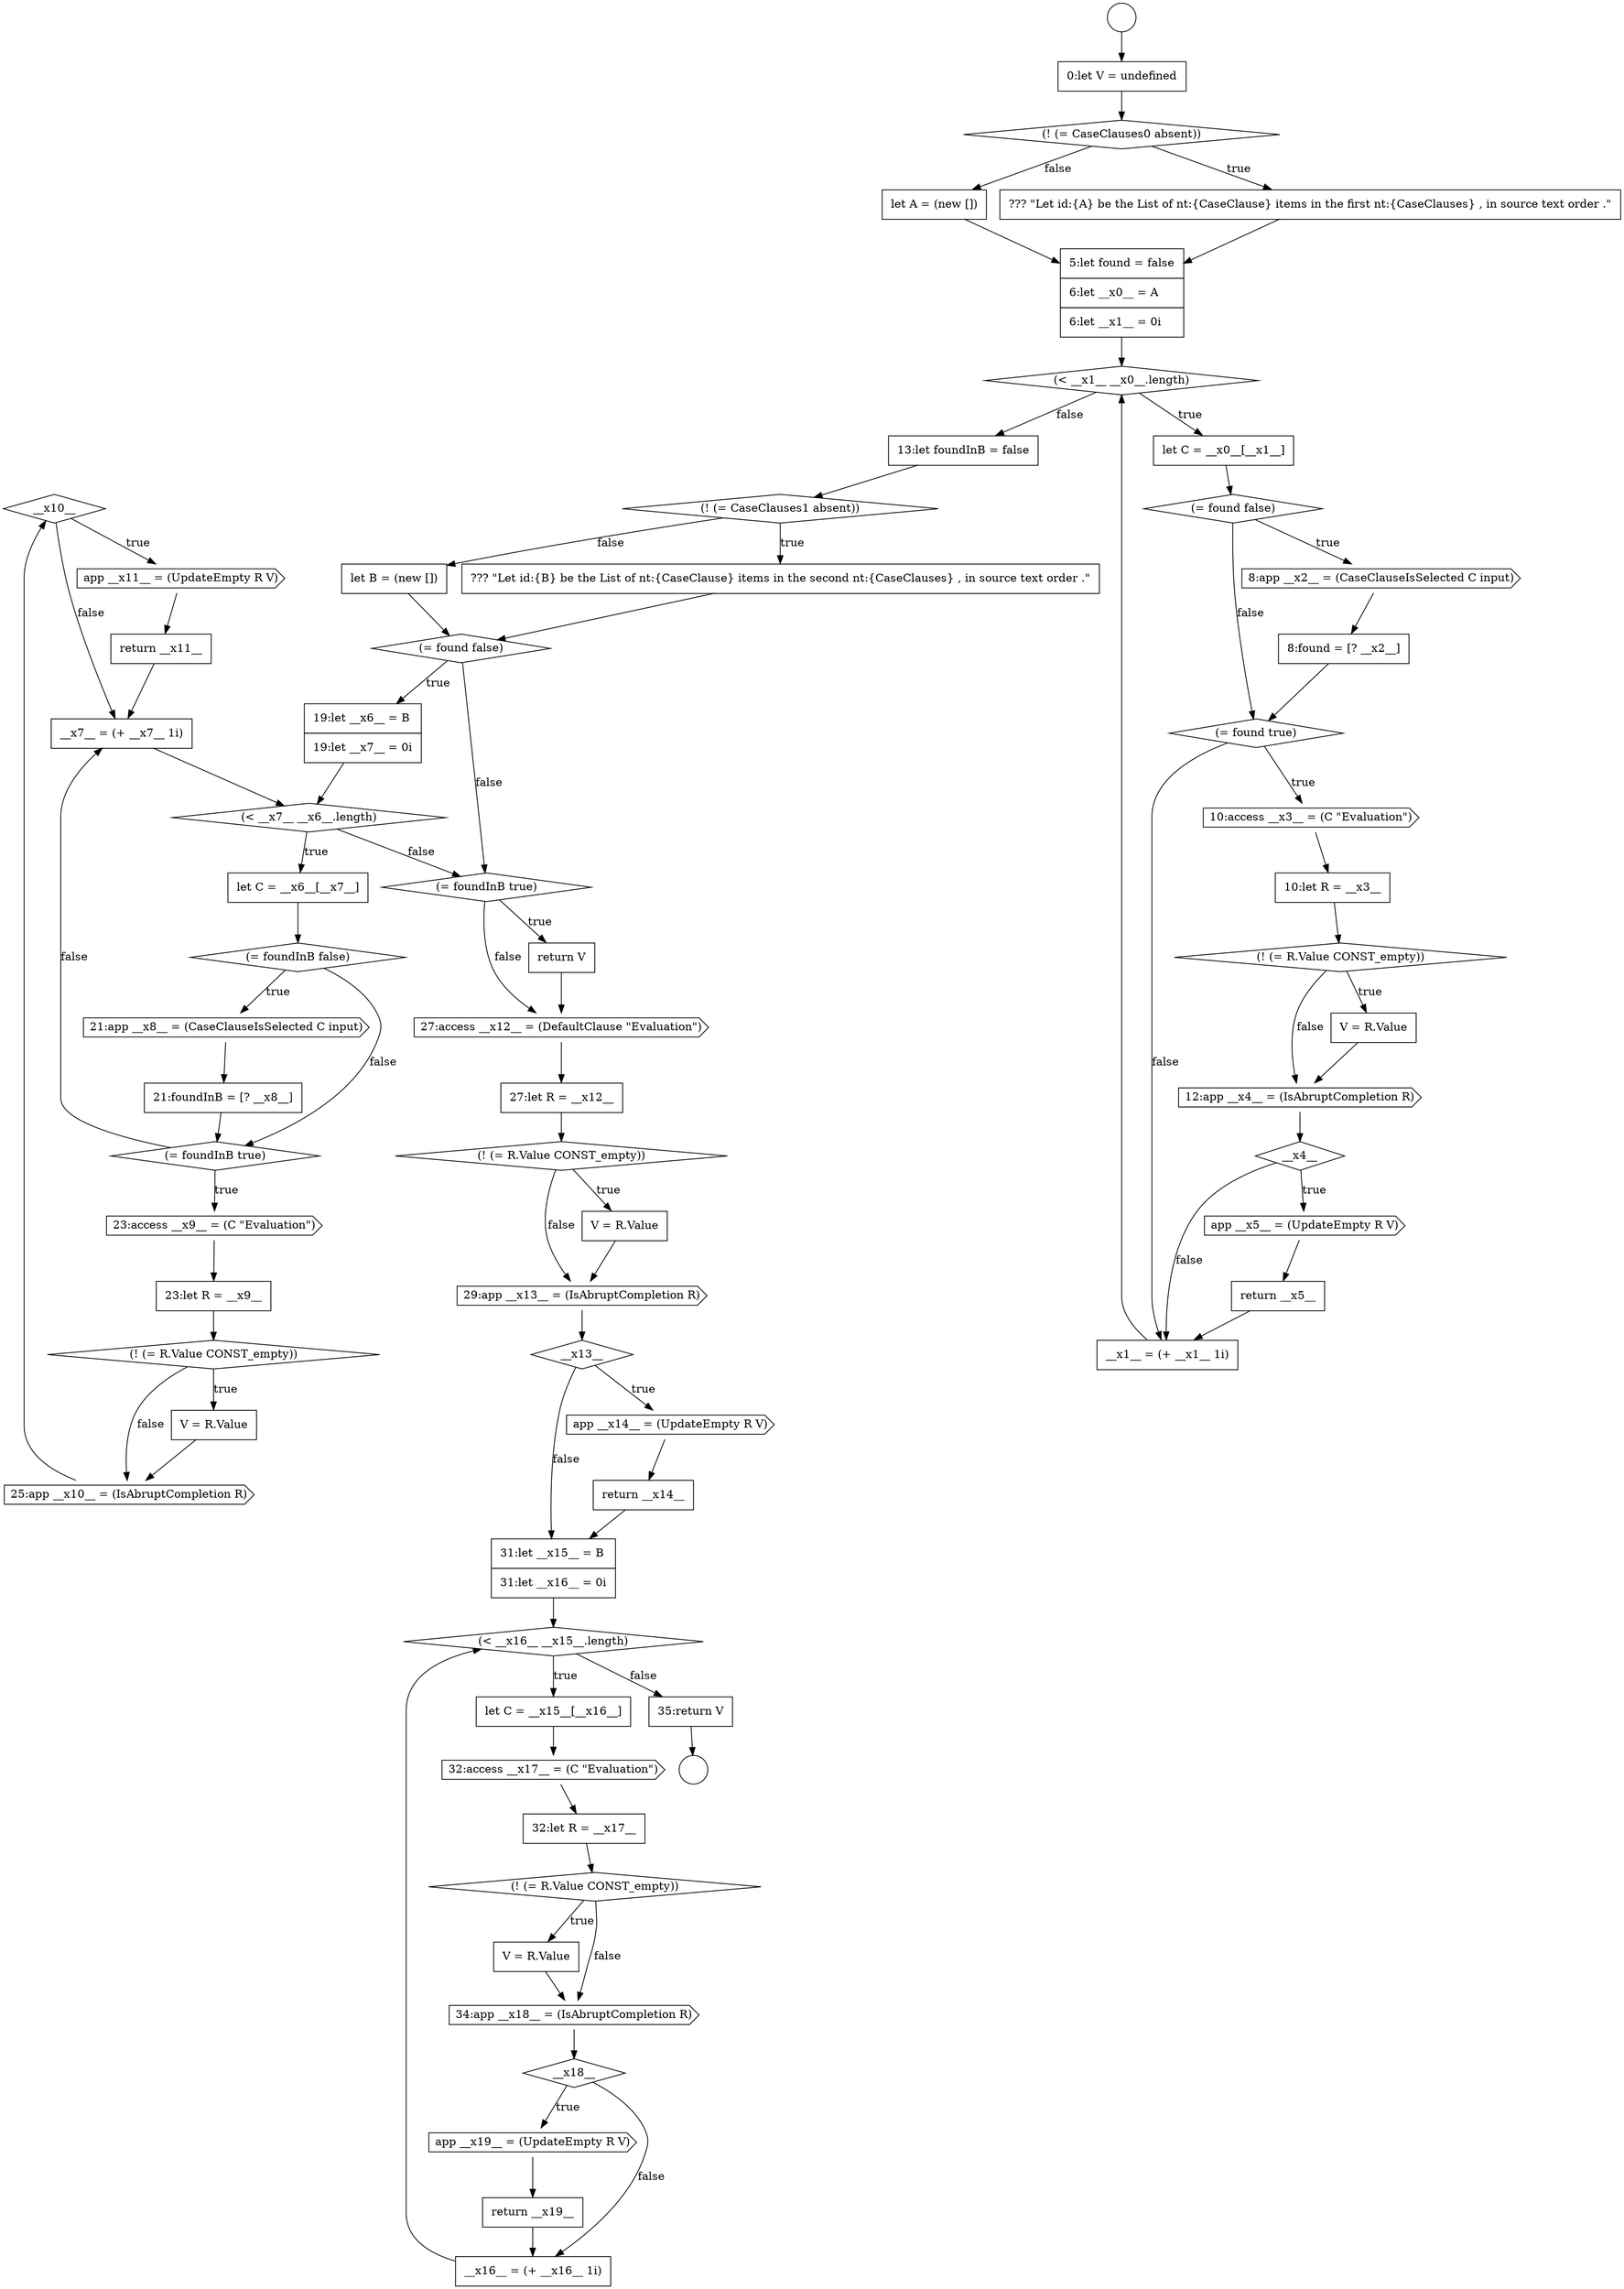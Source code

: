 digraph {
  node8430 [shape=diamond, label=<<font color="black">__x10__</font>> color="black" fillcolor="white" style=filled]
  node8426 [shape=none, margin=0, label=<<font color="black">
    <table border="0" cellborder="1" cellspacing="0" cellpadding="10">
      <tr><td align="left">23:let R = __x9__</td></tr>
    </table>
  </font>> color="black" fillcolor="white" style=filled]
  node8403 [shape=diamond, label=<<font color="black">(= found true)</font>> color="black" fillcolor="white" style=filled]
  node8407 [shape=none, margin=0, label=<<font color="black">
    <table border="0" cellborder="1" cellspacing="0" cellpadding="10">
      <tr><td align="left">V = R.Value</td></tr>
    </table>
  </font>> color="black" fillcolor="white" style=filled]
  node8404 [shape=cds, label=<<font color="black">10:access __x3__ = (C &quot;Evaluation&quot;)</font>> color="black" fillcolor="white" style=filled]
  node8432 [shape=none, margin=0, label=<<font color="black">
    <table border="0" cellborder="1" cellspacing="0" cellpadding="10">
      <tr><td align="left">return __x11__</td></tr>
    </table>
  </font>> color="black" fillcolor="white" style=filled]
  node8413 [shape=none, margin=0, label=<<font color="black">
    <table border="0" cellborder="1" cellspacing="0" cellpadding="10">
      <tr><td align="left">13:let foundInB = false</td></tr>
    </table>
  </font>> color="black" fillcolor="white" style=filled]
  node8409 [shape=diamond, label=<<font color="black">__x4__</font>> color="black" fillcolor="white" style=filled]
  node8412 [shape=none, margin=0, label=<<font color="black">
    <table border="0" cellborder="1" cellspacing="0" cellpadding="10">
      <tr><td align="left">__x1__ = (+ __x1__ 1i)</td></tr>
    </table>
  </font>> color="black" fillcolor="white" style=filled]
  node8405 [shape=none, margin=0, label=<<font color="black">
    <table border="0" cellborder="1" cellspacing="0" cellpadding="10">
      <tr><td align="left">10:let R = __x3__</td></tr>
    </table>
  </font>> color="black" fillcolor="white" style=filled]
  node8398 [shape=diamond, label=<<font color="black">(&lt; __x1__ __x0__.length)</font>> color="black" fillcolor="white" style=filled]
  node8415 [shape=none, margin=0, label=<<font color="black">
    <table border="0" cellborder="1" cellspacing="0" cellpadding="10">
      <tr><td align="left">??? &quot;Let id:{B} be the List of nt:{CaseClause} items in the second nt:{CaseClauses} , in source text order .&quot;</td></tr>
    </table>
  </font>> color="black" fillcolor="white" style=filled]
  node8417 [shape=diamond, label=<<font color="black">(= found false)</font>> color="black" fillcolor="white" style=filled]
  node8450 [shape=none, margin=0, label=<<font color="black">
    <table border="0" cellborder="1" cellspacing="0" cellpadding="10">
      <tr><td align="left">V = R.Value</td></tr>
    </table>
  </font>> color="black" fillcolor="white" style=filled]
  node8434 [shape=diamond, label=<<font color="black">(= foundInB true)</font>> color="black" fillcolor="white" style=filled]
  node8402 [shape=none, margin=0, label=<<font color="black">
    <table border="0" cellborder="1" cellspacing="0" cellpadding="10">
      <tr><td align="left">8:found = [? __x2__]</td></tr>
    </table>
  </font>> color="black" fillcolor="white" style=filled]
  node8447 [shape=cds, label=<<font color="black">32:access __x17__ = (C &quot;Evaluation&quot;)</font>> color="black" fillcolor="white" style=filled]
  node8394 [shape=diamond, label=<<font color="black">(! (= CaseClauses0 absent))</font>> color="black" fillcolor="white" style=filled]
  node8416 [shape=none, margin=0, label=<<font color="black">
    <table border="0" cellborder="1" cellspacing="0" cellpadding="10">
      <tr><td align="left">let B = (new [])</td></tr>
    </table>
  </font>> color="black" fillcolor="white" style=filled]
  node8411 [shape=none, margin=0, label=<<font color="black">
    <table border="0" cellborder="1" cellspacing="0" cellpadding="10">
      <tr><td align="left">return __x5__</td></tr>
    </table>
  </font>> color="black" fillcolor="white" style=filled]
  node8438 [shape=diamond, label=<<font color="black">(! (= R.Value CONST_empty))</font>> color="black" fillcolor="white" style=filled]
  node8454 [shape=none, margin=0, label=<<font color="black">
    <table border="0" cellborder="1" cellspacing="0" cellpadding="10">
      <tr><td align="left">return __x19__</td></tr>
    </table>
  </font>> color="black" fillcolor="white" style=filled]
  node8406 [shape=diamond, label=<<font color="black">(! (= R.Value CONST_empty))</font>> color="black" fillcolor="white" style=filled]
  node8443 [shape=none, margin=0, label=<<font color="black">
    <table border="0" cellborder="1" cellspacing="0" cellpadding="10">
      <tr><td align="left">return __x14__</td></tr>
    </table>
  </font>> color="black" fillcolor="white" style=filled]
  node8421 [shape=diamond, label=<<font color="black">(= foundInB false)</font>> color="black" fillcolor="white" style=filled]
  node8418 [shape=none, margin=0, label=<<font color="black">
    <table border="0" cellborder="1" cellspacing="0" cellpadding="10">
      <tr><td align="left">19:let __x6__ = B</td></tr>
      <tr><td align="left">19:let __x7__ = 0i</td></tr>
    </table>
  </font>> color="black" fillcolor="white" style=filled]
  node8397 [shape=none, margin=0, label=<<font color="black">
    <table border="0" cellborder="1" cellspacing="0" cellpadding="10">
      <tr><td align="left">5:let found = false</td></tr>
      <tr><td align="left">6:let __x0__ = A</td></tr>
      <tr><td align="left">6:let __x1__ = 0i</td></tr>
    </table>
  </font>> color="black" fillcolor="white" style=filled]
  node8446 [shape=none, margin=0, label=<<font color="black">
    <table border="0" cellborder="1" cellspacing="0" cellpadding="10">
      <tr><td align="left">let C = __x15__[__x16__]</td></tr>
    </table>
  </font>> color="black" fillcolor="white" style=filled]
  node8414 [shape=diamond, label=<<font color="black">(! (= CaseClauses1 absent))</font>> color="black" fillcolor="white" style=filled]
  node8435 [shape=none, margin=0, label=<<font color="black">
    <table border="0" cellborder="1" cellspacing="0" cellpadding="10">
      <tr><td align="left">return V</td></tr>
    </table>
  </font>> color="black" fillcolor="white" style=filled]
  node8451 [shape=cds, label=<<font color="black">34:app __x18__ = (IsAbruptCompletion R)</font>> color="black" fillcolor="white" style=filled]
  node8429 [shape=cds, label=<<font color="black">25:app __x10__ = (IsAbruptCompletion R)</font>> color="black" fillcolor="white" style=filled]
  node8442 [shape=cds, label=<<font color="black">app __x14__ = (UpdateEmpty R V)</font>> color="black" fillcolor="white" style=filled]
  node8410 [shape=cds, label=<<font color="black">app __x5__ = (UpdateEmpty R V)</font>> color="black" fillcolor="white" style=filled]
  node8439 [shape=none, margin=0, label=<<font color="black">
    <table border="0" cellborder="1" cellspacing="0" cellpadding="10">
      <tr><td align="left">V = R.Value</td></tr>
    </table>
  </font>> color="black" fillcolor="white" style=filled]
  node8455 [shape=none, margin=0, label=<<font color="black">
    <table border="0" cellborder="1" cellspacing="0" cellpadding="10">
      <tr><td align="left">__x16__ = (+ __x16__ 1i)</td></tr>
    </table>
  </font>> color="black" fillcolor="white" style=filled]
  node8425 [shape=cds, label=<<font color="black">23:access __x9__ = (C &quot;Evaluation&quot;)</font>> color="black" fillcolor="white" style=filled]
  node8422 [shape=cds, label=<<font color="black">21:app __x8__ = (CaseClauseIsSelected C input)</font>> color="black" fillcolor="white" style=filled]
  node8393 [shape=none, margin=0, label=<<font color="black">
    <table border="0" cellborder="1" cellspacing="0" cellpadding="10">
      <tr><td align="left">0:let V = undefined</td></tr>
    </table>
  </font>> color="black" fillcolor="white" style=filled]
  node8408 [shape=cds, label=<<font color="black">12:app __x4__ = (IsAbruptCompletion R)</font>> color="black" fillcolor="white" style=filled]
  node8452 [shape=diamond, label=<<font color="black">__x18__</font>> color="black" fillcolor="white" style=filled]
  node8445 [shape=diamond, label=<<font color="black">(&lt; __x16__ __x15__.length)</font>> color="black" fillcolor="white" style=filled]
  node8419 [shape=diamond, label=<<font color="black">(&lt; __x7__ __x6__.length)</font>> color="black" fillcolor="white" style=filled]
  node8436 [shape=cds, label=<<font color="black">27:access __x12__ = (DefaultClause &quot;Evaluation&quot;)</font>> color="black" fillcolor="white" style=filled]
  node8423 [shape=none, margin=0, label=<<font color="black">
    <table border="0" cellborder="1" cellspacing="0" cellpadding="10">
      <tr><td align="left">21:foundInB = [? __x8__]</td></tr>
    </table>
  </font>> color="black" fillcolor="white" style=filled]
  node8440 [shape=cds, label=<<font color="black">29:app __x13__ = (IsAbruptCompletion R)</font>> color="black" fillcolor="white" style=filled]
  node8456 [shape=none, margin=0, label=<<font color="black">
    <table border="0" cellborder="1" cellspacing="0" cellpadding="10">
      <tr><td align="left">35:return V</td></tr>
    </table>
  </font>> color="black" fillcolor="white" style=filled]
  node8441 [shape=diamond, label=<<font color="black">__x13__</font>> color="black" fillcolor="white" style=filled]
  node8396 [shape=none, margin=0, label=<<font color="black">
    <table border="0" cellborder="1" cellspacing="0" cellpadding="10">
      <tr><td align="left">let A = (new [])</td></tr>
    </table>
  </font>> color="black" fillcolor="white" style=filled]
  node8428 [shape=none, margin=0, label=<<font color="black">
    <table border="0" cellborder="1" cellspacing="0" cellpadding="10">
      <tr><td align="left">V = R.Value</td></tr>
    </table>
  </font>> color="black" fillcolor="white" style=filled]
  node8391 [shape=circle label=" " color="black" fillcolor="white" style=filled]
  node8448 [shape=none, margin=0, label=<<font color="black">
    <table border="0" cellborder="1" cellspacing="0" cellpadding="10">
      <tr><td align="left">32:let R = __x17__</td></tr>
    </table>
  </font>> color="black" fillcolor="white" style=filled]
  node8449 [shape=diamond, label=<<font color="black">(! (= R.Value CONST_empty))</font>> color="black" fillcolor="white" style=filled]
  node8433 [shape=none, margin=0, label=<<font color="black">
    <table border="0" cellborder="1" cellspacing="0" cellpadding="10">
      <tr><td align="left">__x7__ = (+ __x7__ 1i)</td></tr>
    </table>
  </font>> color="black" fillcolor="white" style=filled]
  node8431 [shape=cds, label=<<font color="black">app __x11__ = (UpdateEmpty R V)</font>> color="black" fillcolor="white" style=filled]
  node8392 [shape=circle label=" " color="black" fillcolor="white" style=filled]
  node8401 [shape=cds, label=<<font color="black">8:app __x2__ = (CaseClauseIsSelected C input)</font>> color="black" fillcolor="white" style=filled]
  node8420 [shape=none, margin=0, label=<<font color="black">
    <table border="0" cellborder="1" cellspacing="0" cellpadding="10">
      <tr><td align="left">let C = __x6__[__x7__]</td></tr>
    </table>
  </font>> color="black" fillcolor="white" style=filled]
  node8399 [shape=none, margin=0, label=<<font color="black">
    <table border="0" cellborder="1" cellspacing="0" cellpadding="10">
      <tr><td align="left">let C = __x0__[__x1__]</td></tr>
    </table>
  </font>> color="black" fillcolor="white" style=filled]
  node8400 [shape=diamond, label=<<font color="black">(= found false)</font>> color="black" fillcolor="white" style=filled]
  node8424 [shape=diamond, label=<<font color="black">(= foundInB true)</font>> color="black" fillcolor="white" style=filled]
  node8395 [shape=none, margin=0, label=<<font color="black">
    <table border="0" cellborder="1" cellspacing="0" cellpadding="10">
      <tr><td align="left">??? &quot;Let id:{A} be the List of nt:{CaseClause} items in the first nt:{CaseClauses} , in source text order .&quot;</td></tr>
    </table>
  </font>> color="black" fillcolor="white" style=filled]
  node8444 [shape=none, margin=0, label=<<font color="black">
    <table border="0" cellborder="1" cellspacing="0" cellpadding="10">
      <tr><td align="left">31:let __x15__ = B</td></tr>
      <tr><td align="left">31:let __x16__ = 0i</td></tr>
    </table>
  </font>> color="black" fillcolor="white" style=filled]
  node8437 [shape=none, margin=0, label=<<font color="black">
    <table border="0" cellborder="1" cellspacing="0" cellpadding="10">
      <tr><td align="left">27:let R = __x12__</td></tr>
    </table>
  </font>> color="black" fillcolor="white" style=filled]
  node8453 [shape=cds, label=<<font color="black">app __x19__ = (UpdateEmpty R V)</font>> color="black" fillcolor="white" style=filled]
  node8427 [shape=diamond, label=<<font color="black">(! (= R.Value CONST_empty))</font>> color="black" fillcolor="white" style=filled]
  node8416 -> node8417 [ color="black"]
  node8442 -> node8443 [ color="black"]
  node8441 -> node8442 [label=<<font color="black">true</font>> color="black"]
  node8441 -> node8444 [label=<<font color="black">false</font>> color="black"]
  node8420 -> node8421 [ color="black"]
  node8446 -> node8447 [ color="black"]
  node8456 -> node8392 [ color="black"]
  node8428 -> node8429 [ color="black"]
  node8450 -> node8451 [ color="black"]
  node8437 -> node8438 [ color="black"]
  node8444 -> node8445 [ color="black"]
  node8408 -> node8409 [ color="black"]
  node8399 -> node8400 [ color="black"]
  node8449 -> node8450 [label=<<font color="black">true</font>> color="black"]
  node8449 -> node8451 [label=<<font color="black">false</font>> color="black"]
  node8411 -> node8412 [ color="black"]
  node8452 -> node8453 [label=<<font color="black">true</font>> color="black"]
  node8452 -> node8455 [label=<<font color="black">false</font>> color="black"]
  node8427 -> node8428 [label=<<font color="black">true</font>> color="black"]
  node8427 -> node8429 [label=<<font color="black">false</font>> color="black"]
  node8443 -> node8444 [ color="black"]
  node8425 -> node8426 [ color="black"]
  node8393 -> node8394 [ color="black"]
  node8413 -> node8414 [ color="black"]
  node8391 -> node8393 [ color="black"]
  node8405 -> node8406 [ color="black"]
  node8438 -> node8439 [label=<<font color="black">true</font>> color="black"]
  node8438 -> node8440 [label=<<font color="black">false</font>> color="black"]
  node8433 -> node8419 [ color="black"]
  node8412 -> node8398 [ color="black"]
  node8410 -> node8411 [ color="black"]
  node8397 -> node8398 [ color="black"]
  node8430 -> node8431 [label=<<font color="black">true</font>> color="black"]
  node8430 -> node8433 [label=<<font color="black">false</font>> color="black"]
  node8415 -> node8417 [ color="black"]
  node8400 -> node8401 [label=<<font color="black">true</font>> color="black"]
  node8400 -> node8403 [label=<<font color="black">false</font>> color="black"]
  node8422 -> node8423 [ color="black"]
  node8447 -> node8448 [ color="black"]
  node8435 -> node8436 [ color="black"]
  node8426 -> node8427 [ color="black"]
  node8407 -> node8408 [ color="black"]
  node8451 -> node8452 [ color="black"]
  node8402 -> node8403 [ color="black"]
  node8436 -> node8437 [ color="black"]
  node8414 -> node8415 [label=<<font color="black">true</font>> color="black"]
  node8414 -> node8416 [label=<<font color="black">false</font>> color="black"]
  node8448 -> node8449 [ color="black"]
  node8440 -> node8441 [ color="black"]
  node8454 -> node8455 [ color="black"]
  node8424 -> node8425 [label=<<font color="black">true</font>> color="black"]
  node8424 -> node8433 [label=<<font color="black">false</font>> color="black"]
  node8409 -> node8410 [label=<<font color="black">true</font>> color="black"]
  node8409 -> node8412 [label=<<font color="black">false</font>> color="black"]
  node8431 -> node8432 [ color="black"]
  node8439 -> node8440 [ color="black"]
  node8429 -> node8430 [ color="black"]
  node8434 -> node8435 [label=<<font color="black">true</font>> color="black"]
  node8434 -> node8436 [label=<<font color="black">false</font>> color="black"]
  node8396 -> node8397 [ color="black"]
  node8455 -> node8445 [ color="black"]
  node8394 -> node8395 [label=<<font color="black">true</font>> color="black"]
  node8394 -> node8396 [label=<<font color="black">false</font>> color="black"]
  node8404 -> node8405 [ color="black"]
  node8423 -> node8424 [ color="black"]
  node8418 -> node8419 [ color="black"]
  node8398 -> node8399 [label=<<font color="black">true</font>> color="black"]
  node8398 -> node8413 [label=<<font color="black">false</font>> color="black"]
  node8445 -> node8446 [label=<<font color="black">true</font>> color="black"]
  node8445 -> node8456 [label=<<font color="black">false</font>> color="black"]
  node8453 -> node8454 [ color="black"]
  node8406 -> node8407 [label=<<font color="black">true</font>> color="black"]
  node8406 -> node8408 [label=<<font color="black">false</font>> color="black"]
  node8421 -> node8422 [label=<<font color="black">true</font>> color="black"]
  node8421 -> node8424 [label=<<font color="black">false</font>> color="black"]
  node8395 -> node8397 [ color="black"]
  node8419 -> node8420 [label=<<font color="black">true</font>> color="black"]
  node8419 -> node8434 [label=<<font color="black">false</font>> color="black"]
  node8417 -> node8418 [label=<<font color="black">true</font>> color="black"]
  node8417 -> node8434 [label=<<font color="black">false</font>> color="black"]
  node8432 -> node8433 [ color="black"]
  node8403 -> node8404 [label=<<font color="black">true</font>> color="black"]
  node8403 -> node8412 [label=<<font color="black">false</font>> color="black"]
  node8401 -> node8402 [ color="black"]
}
